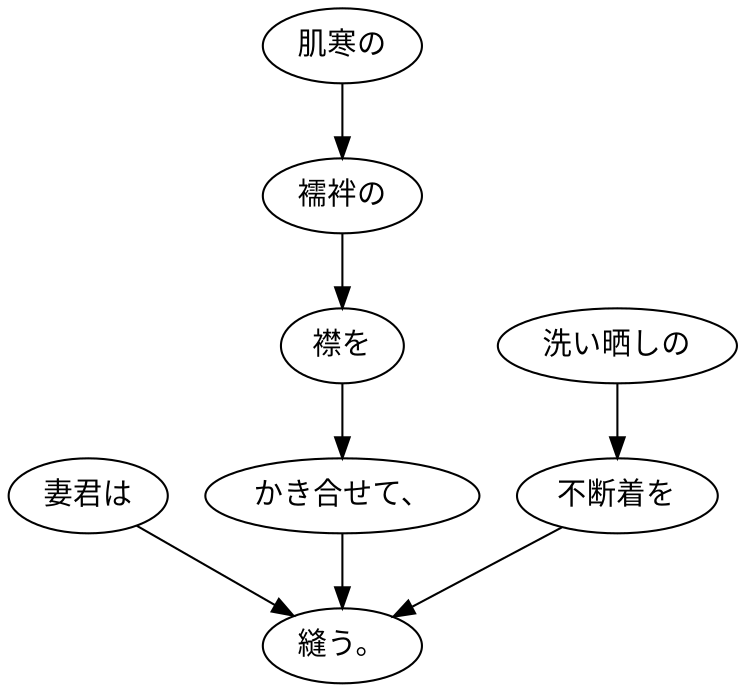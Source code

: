 digraph graph9091 {
	node0 [label="妻君は"];
	node1 [label="肌寒の"];
	node2 [label="襦袢の"];
	node3 [label="襟を"];
	node4 [label="かき合せて、"];
	node5 [label="洗い晒しの"];
	node6 [label="不断着を"];
	node7 [label="縫う。"];
	node0 -> node7;
	node1 -> node2;
	node2 -> node3;
	node3 -> node4;
	node4 -> node7;
	node5 -> node6;
	node6 -> node7;
}
